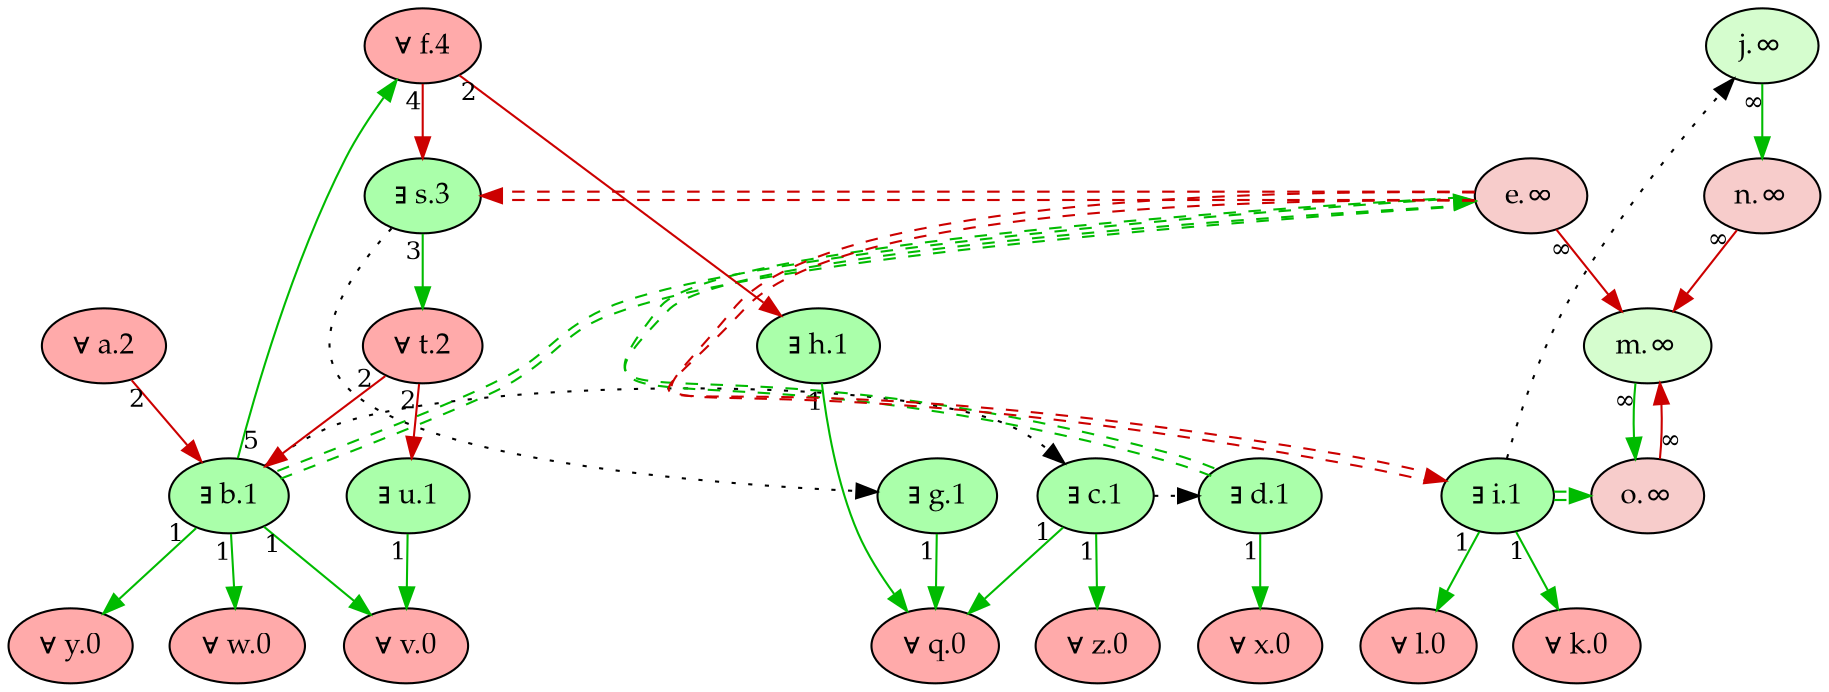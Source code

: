 digraph {
    rankdir="TB"
    node [style=filled fontname="Palatino" fontsize=14]
    node [fillcolor="#AAFFAA"]
    "u" [label="∃ u.1"]
    "b" [label="∃ b.1"]
    "c" [label="∃ c.1"]
    "d" [label="∃ d.1"]
    "i" [label="∃ i.1"]
    "g" [label="∃ g.1"]
    "h" [label="∃ h.1"]
    "s" [label="∃ s.3"]
    node [fillcolor="#FFAAAA"]
    "v" [label="∀ v.0"]
    "z" [label="∀ z.0"]
    "y" [label="∀ y.0"]
    "x" [label="∀ x.0"]
    "w" [label="∀ w.0"]
    "q" [label="∀ q.0"]
    "l" [label="∀ l.0"]
    "k" [label="∀ k.0"]
    "a" [label="∀ a.2"]
    "t" [label="∀ t.2"]
    "f" [label="∀ f.4"]
    node [fillcolor="#d5fdce"]
    "j" [label="j.∞"]
    "m" [label="m.∞"]
    node [fillcolor="#f7cccb"]
    "e" [label="e.∞"]
    "o" [label="o.∞"]
    "n" [label="n.∞"]
    edge[labeldistance=1 fontsize=12]
    edge [color="#CC0000" style="solid" dir="forward" taillabel="2"]
           "a" -> "b" 
           "t" -> "b" 
           "f" -> "h" 
           "t" -> "u" 
    edge [color="#00BB00" style="solid" dir="forward" taillabel="5"]
           "b" -> "f" 
    edge [color="#00BB00" style="solid" dir="forward" taillabel="1"]
           "i" -> "k" 
           "i" -> "l" 
           "g" -> "q" 
           "h" -> "q" 
           "c" -> "q" 
           "b" -> "v" 
           "u" -> "v" 
           "b" -> "w" 
           "d" -> "x" 
           "b" -> "y" 
           "c" -> "z" 
    edge [color="#CC0000" style="solid" dir="forward" taillabel="∞"]
           "e" -> "m" 
           "o" -> "m" 
           "n" -> "m" 
    edge [color="#00BB00" style="solid" dir="forward" taillabel="∞"]
           "j" -> "n" 
           "m" -> "o" 
    edge [color="#CC0000" style="solid" dir="forward" taillabel="4"]
           "f" -> "s" 
    edge [color="#00BB00" style="solid" dir="forward" taillabel="3"]
           "s" -> "t" 
    edge [color="black" style="dotted" dir="forward" taillabel="" constraint=false]
           "b" -> "c" 
           "c" -> "d" 
           "s" -> "g" 
           "i" -> "j" 
    edge [color="#00BB00:invis:#00BB00" style="dashed" dir="forward" taillabel="" constraint=false]
           "b" -> "e" 
           "d" -> "e" 
           "i" -> "o" 
    edge [color="#CC0000:invis:#CC0000" style="dashed" dir="forward" taillabel="" constraint=false]
           "e" -> "i" 
           "e" -> "s" 
    {rank = max v z y x w q l k}
    {rank = min f}
}
